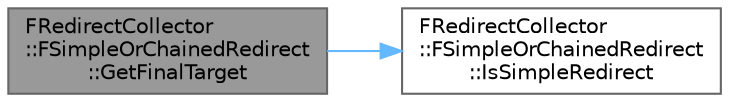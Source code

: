 digraph "FRedirectCollector::FSimpleOrChainedRedirect::GetFinalTarget"
{
 // INTERACTIVE_SVG=YES
 // LATEX_PDF_SIZE
  bgcolor="transparent";
  edge [fontname=Helvetica,fontsize=10,labelfontname=Helvetica,labelfontsize=10];
  node [fontname=Helvetica,fontsize=10,shape=box,height=0.2,width=0.4];
  rankdir="LR";
  Node1 [id="Node000001",label="FRedirectCollector\l::FSimpleOrChainedRedirect\l::GetFinalTarget",height=0.2,width=0.4,color="gray40", fillcolor="grey60", style="filled", fontcolor="black",tooltip=" "];
  Node1 -> Node2 [id="edge1_Node000001_Node000002",color="steelblue1",style="solid",tooltip=" "];
  Node2 [id="Node000002",label="FRedirectCollector\l::FSimpleOrChainedRedirect\l::IsSimpleRedirect",height=0.2,width=0.4,color="grey40", fillcolor="white", style="filled",URL="$d0/d6f/structFRedirectCollector_1_1FSimpleOrChainedRedirect.html#a7c4fcd15d245deb51e561583e18f57ab",tooltip=" "];
}
